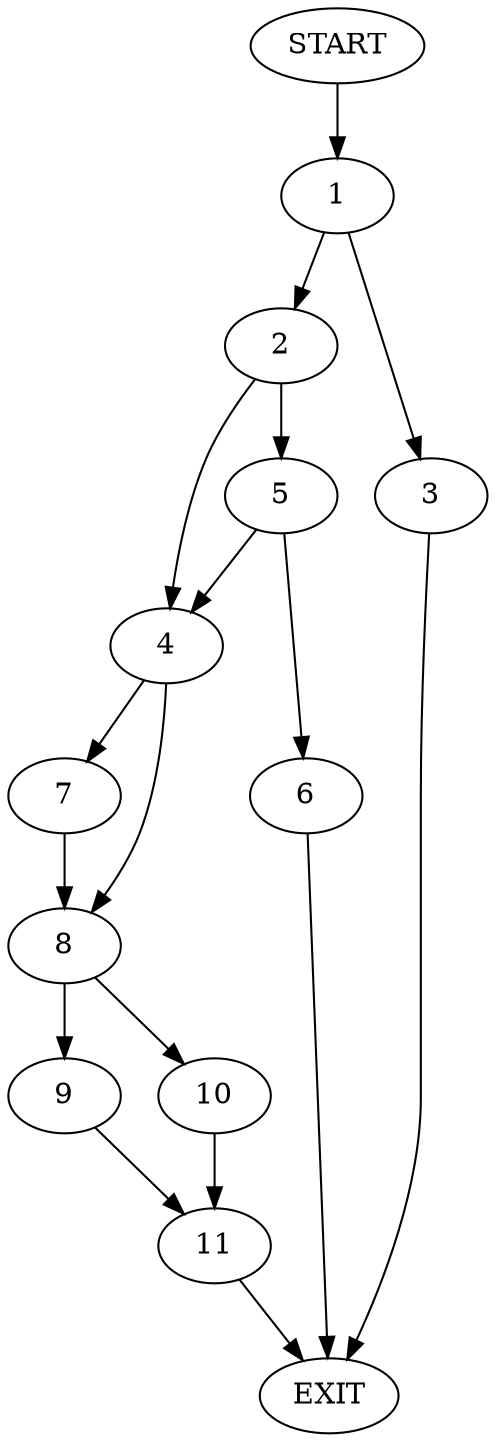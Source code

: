 digraph {
0 [label="START"]
12 [label="EXIT"]
0 -> 1
1 -> 2
1 -> 3
3 -> 12
2 -> 4
2 -> 5
5 -> 4
5 -> 6
4 -> 7
4 -> 8
6 -> 12
7 -> 8
8 -> 9
8 -> 10
10 -> 11
9 -> 11
11 -> 12
}
